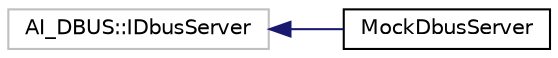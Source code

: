 digraph "Graphical Class Hierarchy"
{
 // LATEX_PDF_SIZE
  edge [fontname="Helvetica",fontsize="10",labelfontname="Helvetica",labelfontsize="10"];
  node [fontname="Helvetica",fontsize="10",shape=record];
  rankdir="LR";
  Node80 [label="AI_DBUS::IDbusServer",height=0.2,width=0.4,color="grey75", fillcolor="white", style="filled",tooltip=" "];
  Node80 -> Node0 [dir="back",color="midnightblue",fontsize="10",style="solid",fontname="Helvetica"];
  Node0 [label="MockDbusServer",height=0.2,width=0.4,color="black", fillcolor="white", style="filled",URL="$classMockDbusServer.html",tooltip=" "];
}
